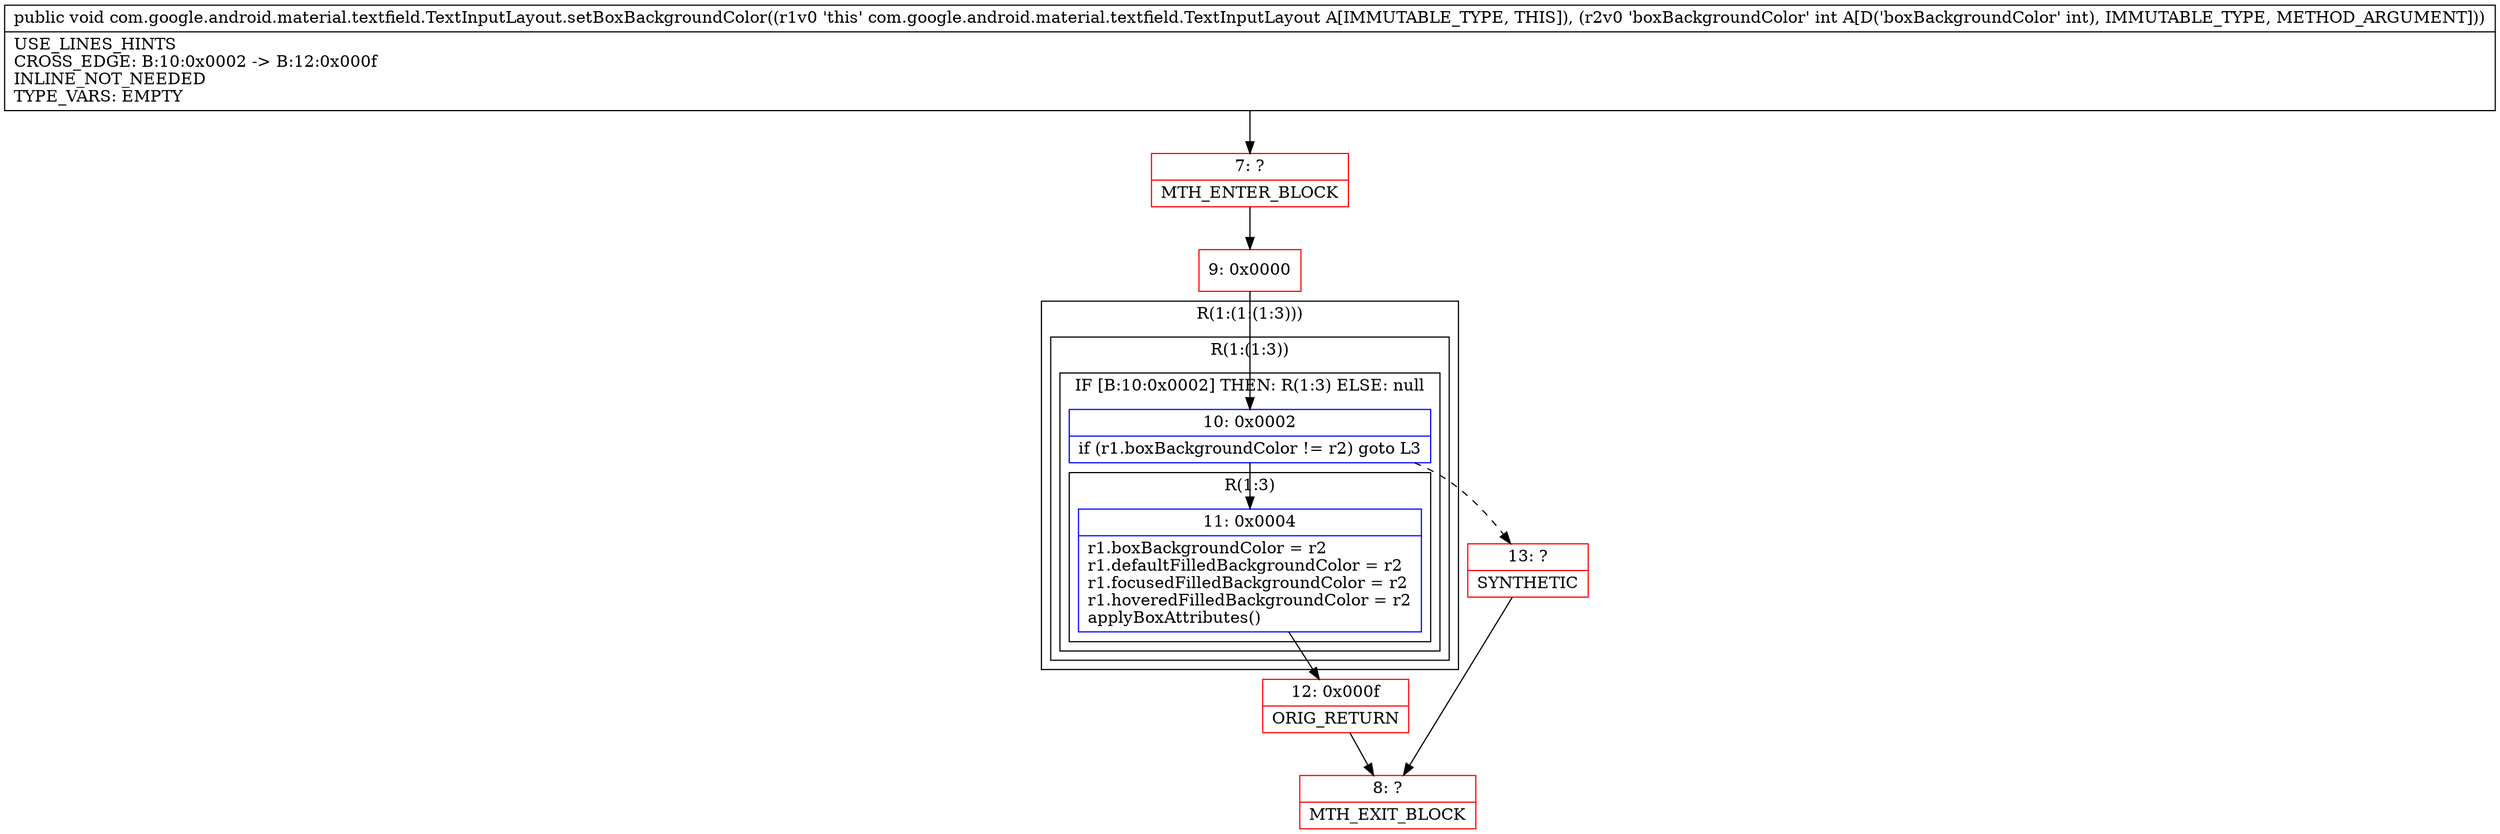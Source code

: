 digraph "CFG forcom.google.android.material.textfield.TextInputLayout.setBoxBackgroundColor(I)V" {
subgraph cluster_Region_874592719 {
label = "R(1:(1:(1:3)))";
node [shape=record,color=blue];
subgraph cluster_Region_1818244453 {
label = "R(1:(1:3))";
node [shape=record,color=blue];
subgraph cluster_IfRegion_211851814 {
label = "IF [B:10:0x0002] THEN: R(1:3) ELSE: null";
node [shape=record,color=blue];
Node_10 [shape=record,label="{10\:\ 0x0002|if (r1.boxBackgroundColor != r2) goto L3\l}"];
subgraph cluster_Region_1239862267 {
label = "R(1:3)";
node [shape=record,color=blue];
Node_11 [shape=record,label="{11\:\ 0x0004|r1.boxBackgroundColor = r2\lr1.defaultFilledBackgroundColor = r2\lr1.focusedFilledBackgroundColor = r2\lr1.hoveredFilledBackgroundColor = r2\lapplyBoxAttributes()\l}"];
}
}
}
}
Node_7 [shape=record,color=red,label="{7\:\ ?|MTH_ENTER_BLOCK\l}"];
Node_9 [shape=record,color=red,label="{9\:\ 0x0000}"];
Node_12 [shape=record,color=red,label="{12\:\ 0x000f|ORIG_RETURN\l}"];
Node_8 [shape=record,color=red,label="{8\:\ ?|MTH_EXIT_BLOCK\l}"];
Node_13 [shape=record,color=red,label="{13\:\ ?|SYNTHETIC\l}"];
MethodNode[shape=record,label="{public void com.google.android.material.textfield.TextInputLayout.setBoxBackgroundColor((r1v0 'this' com.google.android.material.textfield.TextInputLayout A[IMMUTABLE_TYPE, THIS]), (r2v0 'boxBackgroundColor' int A[D('boxBackgroundColor' int), IMMUTABLE_TYPE, METHOD_ARGUMENT]))  | USE_LINES_HINTS\lCROSS_EDGE: B:10:0x0002 \-\> B:12:0x000f\lINLINE_NOT_NEEDED\lTYPE_VARS: EMPTY\l}"];
MethodNode -> Node_7;Node_10 -> Node_11;
Node_10 -> Node_13[style=dashed];
Node_11 -> Node_12;
Node_7 -> Node_9;
Node_9 -> Node_10;
Node_12 -> Node_8;
Node_13 -> Node_8;
}

